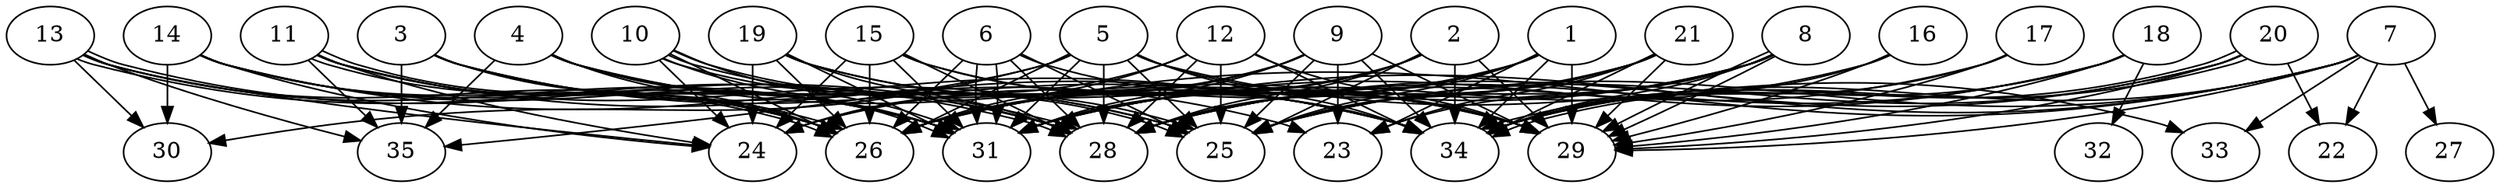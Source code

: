 // DAG automatically generated by daggen at Thu Oct  3 14:05:37 2019
// ./daggen --dot -n 35 --ccr 0.5 --fat 0.9 --regular 0.7 --density 0.9 --mindata 5242880 --maxdata 52428800 
digraph G {
  1 [size="79507456", alpha="0.14", expect_size="39753728"] 
  1 -> 23 [size ="39753728"]
  1 -> 24 [size ="39753728"]
  1 -> 25 [size ="39753728"]
  1 -> 28 [size ="39753728"]
  1 -> 29 [size ="39753728"]
  1 -> 34 [size ="39753728"]
  2 [size="76982272", alpha="0.04", expect_size="38491136"] 
  2 -> 25 [size ="38491136"]
  2 -> 26 [size ="38491136"]
  2 -> 28 [size ="38491136"]
  2 -> 29 [size ="38491136"]
  2 -> 31 [size ="38491136"]
  2 -> 34 [size ="38491136"]
  3 [size="80162816", alpha="0.02", expect_size="40081408"] 
  3 -> 23 [size ="40081408"]
  3 -> 26 [size ="40081408"]
  3 -> 31 [size ="40081408"]
  3 -> 34 [size ="40081408"]
  3 -> 35 [size ="40081408"]
  4 [size="87296000", alpha="0.09", expect_size="43648000"] 
  4 -> 25 [size ="43648000"]
  4 -> 26 [size ="43648000"]
  4 -> 28 [size ="43648000"]
  4 -> 29 [size ="43648000"]
  4 -> 31 [size ="43648000"]
  4 -> 35 [size ="43648000"]
  5 [size="22333440", alpha="0.12", expect_size="11166720"] 
  5 -> 25 [size ="11166720"]
  5 -> 26 [size ="11166720"]
  5 -> 28 [size ="11166720"]
  5 -> 29 [size ="11166720"]
  5 -> 30 [size ="11166720"]
  5 -> 31 [size ="11166720"]
  5 -> 33 [size ="11166720"]
  5 -> 34 [size ="11166720"]
  5 -> 35 [size ="11166720"]
  6 [size="86235136", alpha="0.08", expect_size="43117568"] 
  6 -> 25 [size ="43117568"]
  6 -> 26 [size ="43117568"]
  6 -> 28 [size ="43117568"]
  6 -> 29 [size ="43117568"]
  6 -> 31 [size ="43117568"]
  6 -> 31 [size ="43117568"]
  7 [size="67313664", alpha="0.14", expect_size="33656832"] 
  7 -> 22 [size ="33656832"]
  7 -> 25 [size ="33656832"]
  7 -> 26 [size ="33656832"]
  7 -> 27 [size ="33656832"]
  7 -> 29 [size ="33656832"]
  7 -> 31 [size ="33656832"]
  7 -> 33 [size ="33656832"]
  7 -> 34 [size ="33656832"]
  8 [size="40402944", alpha="0.16", expect_size="20201472"] 
  8 -> 23 [size ="20201472"]
  8 -> 25 [size ="20201472"]
  8 -> 26 [size ="20201472"]
  8 -> 29 [size ="20201472"]
  8 -> 29 [size ="20201472"]
  8 -> 31 [size ="20201472"]
  8 -> 34 [size ="20201472"]
  9 [size="65798144", alpha="0.01", expect_size="32899072"] 
  9 -> 23 [size ="32899072"]
  9 -> 24 [size ="32899072"]
  9 -> 25 [size ="32899072"]
  9 -> 26 [size ="32899072"]
  9 -> 29 [size ="32899072"]
  9 -> 31 [size ="32899072"]
  9 -> 34 [size ="32899072"]
  10 [size="20830208", alpha="0.08", expect_size="10415104"] 
  10 -> 24 [size ="10415104"]
  10 -> 25 [size ="10415104"]
  10 -> 25 [size ="10415104"]
  10 -> 26 [size ="10415104"]
  10 -> 31 [size ="10415104"]
  10 -> 31 [size ="10415104"]
  10 -> 34 [size ="10415104"]
  11 [size="12091392", alpha="0.17", expect_size="6045696"] 
  11 -> 24 [size ="6045696"]
  11 -> 25 [size ="6045696"]
  11 -> 26 [size ="6045696"]
  11 -> 26 [size ="6045696"]
  11 -> 31 [size ="6045696"]
  11 -> 34 [size ="6045696"]
  11 -> 35 [size ="6045696"]
  12 [size="76630016", alpha="0.06", expect_size="38315008"] 
  12 -> 24 [size ="38315008"]
  12 -> 25 [size ="38315008"]
  12 -> 26 [size ="38315008"]
  12 -> 28 [size ="38315008"]
  12 -> 29 [size ="38315008"]
  12 -> 34 [size ="38315008"]
  13 [size="95684608", alpha="0.08", expect_size="47842304"] 
  13 -> 24 [size ="47842304"]
  13 -> 26 [size ="47842304"]
  13 -> 28 [size ="47842304"]
  13 -> 28 [size ="47842304"]
  13 -> 30 [size ="47842304"]
  13 -> 31 [size ="47842304"]
  13 -> 35 [size ="47842304"]
  14 [size="12267520", alpha="0.06", expect_size="6133760"] 
  14 -> 24 [size ="6133760"]
  14 -> 26 [size ="6133760"]
  14 -> 28 [size ="6133760"]
  14 -> 30 [size ="6133760"]
  14 -> 31 [size ="6133760"]
  14 -> 34 [size ="6133760"]
  15 [size="55373824", alpha="0.06", expect_size="27686912"] 
  15 -> 24 [size ="27686912"]
  15 -> 26 [size ="27686912"]
  15 -> 28 [size ="27686912"]
  15 -> 29 [size ="27686912"]
  15 -> 31 [size ="27686912"]
  15 -> 34 [size ="27686912"]
  16 [size="17620992", alpha="0.10", expect_size="8810496"] 
  16 -> 29 [size ="8810496"]
  16 -> 31 [size ="8810496"]
  16 -> 34 [size ="8810496"]
  17 [size="54618112", alpha="0.03", expect_size="27309056"] 
  17 -> 28 [size ="27309056"]
  17 -> 29 [size ="27309056"]
  17 -> 34 [size ="27309056"]
  18 [size="27731968", alpha="0.12", expect_size="13865984"] 
  18 -> 28 [size ="13865984"]
  18 -> 29 [size ="13865984"]
  18 -> 31 [size ="13865984"]
  18 -> 32 [size ="13865984"]
  18 -> 34 [size ="13865984"]
  19 [size="102449152", alpha="0.12", expect_size="51224576"] 
  19 -> 24 [size ="51224576"]
  19 -> 26 [size ="51224576"]
  19 -> 28 [size ="51224576"]
  19 -> 29 [size ="51224576"]
  19 -> 31 [size ="51224576"]
  19 -> 34 [size ="51224576"]
  20 [size="11474944", alpha="0.11", expect_size="5737472"] 
  20 -> 22 [size ="5737472"]
  20 -> 25 [size ="5737472"]
  20 -> 28 [size ="5737472"]
  20 -> 29 [size ="5737472"]
  20 -> 34 [size ="5737472"]
  20 -> 34 [size ="5737472"]
  21 [size="48068608", alpha="0.05", expect_size="24034304"] 
  21 -> 23 [size ="24034304"]
  21 -> 25 [size ="24034304"]
  21 -> 26 [size ="24034304"]
  21 -> 28 [size ="24034304"]
  21 -> 29 [size ="24034304"]
  21 -> 34 [size ="24034304"]
  22 [size="31801344", alpha="0.13", expect_size="15900672"] 
  23 [size="60573696", alpha="0.16", expect_size="30286848"] 
  24 [size="96212992", alpha="0.15", expect_size="48106496"] 
  25 [size="31105024", alpha="0.17", expect_size="15552512"] 
  26 [size="57487360", alpha="0.14", expect_size="28743680"] 
  27 [size="104081408", alpha="0.04", expect_size="52040704"] 
  28 [size="25524224", alpha="0.00", expect_size="12762112"] 
  29 [size="82018304", alpha="0.08", expect_size="41009152"] 
  30 [size="43530240", alpha="0.18", expect_size="21765120"] 
  31 [size="96221184", alpha="0.08", expect_size="48110592"] 
  32 [size="25997312", alpha="0.12", expect_size="12998656"] 
  33 [size="88100864", alpha="0.15", expect_size="44050432"] 
  34 [size="69095424", alpha="0.17", expect_size="34547712"] 
  35 [size="45791232", alpha="0.10", expect_size="22895616"] 
}
